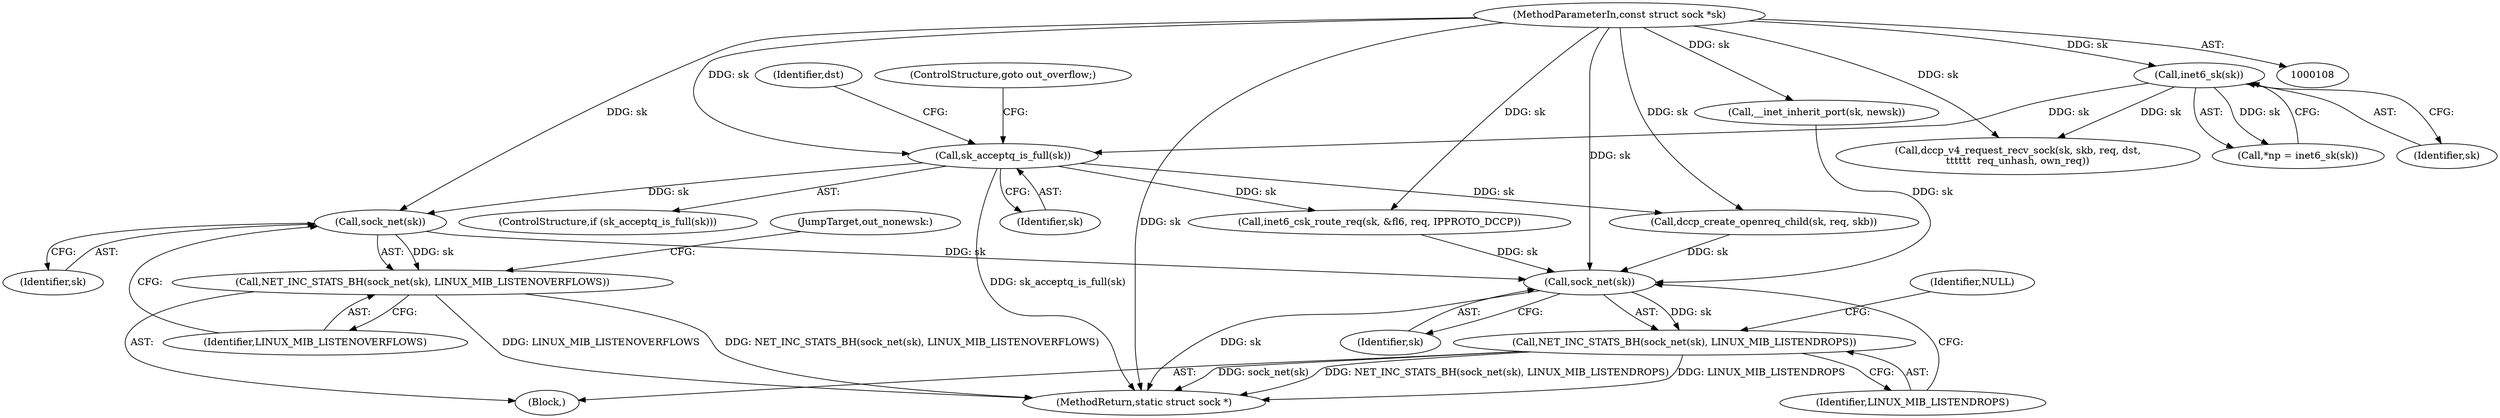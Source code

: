 digraph "0_linux_45f6fad84cc305103b28d73482b344d7f5b76f39_0@pointer" {
"1000494" [label="(Call,sock_net(sk))"];
"1000231" [label="(Call,sk_acceptq_is_full(sk))"];
"1000125" [label="(Call,inet6_sk(sk))"];
"1000109" [label="(MethodParameterIn,const struct sock *sk)"];
"1000493" [label="(Call,NET_INC_STATS_BH(sock_net(sk), LINUX_MIB_LISTENOVERFLOWS))"];
"1000502" [label="(Call,sock_net(sk))"];
"1000501" [label="(Call,NET_INC_STATS_BH(sock_net(sk), LINUX_MIB_LISTENDROPS))"];
"1000140" [label="(Call,dccp_v4_request_recv_sock(sk, skb, req, dst,\n\t\t\t\t\t\t  req_unhash, own_req))"];
"1000125" [label="(Call,inet6_sk(sk))"];
"1000236" [label="(Identifier,dst)"];
"1000233" [label="(ControlStructure,goto out_overflow;)"];
"1000109" [label="(MethodParameterIn,const struct sock *sk)"];
"1000496" [label="(Identifier,LINUX_MIB_LISTENOVERFLOWS)"];
"1000231" [label="(Call,sk_acceptq_is_full(sk))"];
"1000507" [label="(MethodReturn,static struct sock *)"];
"1000506" [label="(Identifier,NULL)"];
"1000504" [label="(Identifier,LINUX_MIB_LISTENDROPS)"];
"1000230" [label="(ControlStructure,if (sk_acceptq_is_full(sk)))"];
"1000501" [label="(Call,NET_INC_STATS_BH(sock_net(sk), LINUX_MIB_LISTENDROPS))"];
"1000502" [label="(Call,sock_net(sk))"];
"1000253" [label="(Call,dccp_create_openreq_child(sk, req, skb))"];
"1000494" [label="(Call,sock_net(sk))"];
"1000241" [label="(Call,inet6_csk_route_req(sk, &fl6, req, IPPROTO_DCCP))"];
"1000438" [label="(Call,__inet_inherit_port(sk, newsk))"];
"1000503" [label="(Identifier,sk)"];
"1000497" [label="(JumpTarget,out_nonewsk:)"];
"1000495" [label="(Identifier,sk)"];
"1000123" [label="(Call,*np = inet6_sk(sk))"];
"1000232" [label="(Identifier,sk)"];
"1000493" [label="(Call,NET_INC_STATS_BH(sock_net(sk), LINUX_MIB_LISTENOVERFLOWS))"];
"1000115" [label="(Block,)"];
"1000126" [label="(Identifier,sk)"];
"1000494" -> "1000493"  [label="AST: "];
"1000494" -> "1000495"  [label="CFG: "];
"1000495" -> "1000494"  [label="AST: "];
"1000496" -> "1000494"  [label="CFG: "];
"1000494" -> "1000493"  [label="DDG: sk"];
"1000231" -> "1000494"  [label="DDG: sk"];
"1000109" -> "1000494"  [label="DDG: sk"];
"1000494" -> "1000502"  [label="DDG: sk"];
"1000231" -> "1000230"  [label="AST: "];
"1000231" -> "1000232"  [label="CFG: "];
"1000232" -> "1000231"  [label="AST: "];
"1000233" -> "1000231"  [label="CFG: "];
"1000236" -> "1000231"  [label="CFG: "];
"1000231" -> "1000507"  [label="DDG: sk_acceptq_is_full(sk)"];
"1000125" -> "1000231"  [label="DDG: sk"];
"1000109" -> "1000231"  [label="DDG: sk"];
"1000231" -> "1000241"  [label="DDG: sk"];
"1000231" -> "1000253"  [label="DDG: sk"];
"1000125" -> "1000123"  [label="AST: "];
"1000125" -> "1000126"  [label="CFG: "];
"1000126" -> "1000125"  [label="AST: "];
"1000123" -> "1000125"  [label="CFG: "];
"1000125" -> "1000123"  [label="DDG: sk"];
"1000109" -> "1000125"  [label="DDG: sk"];
"1000125" -> "1000140"  [label="DDG: sk"];
"1000109" -> "1000108"  [label="AST: "];
"1000109" -> "1000507"  [label="DDG: sk"];
"1000109" -> "1000140"  [label="DDG: sk"];
"1000109" -> "1000241"  [label="DDG: sk"];
"1000109" -> "1000253"  [label="DDG: sk"];
"1000109" -> "1000438"  [label="DDG: sk"];
"1000109" -> "1000502"  [label="DDG: sk"];
"1000493" -> "1000115"  [label="AST: "];
"1000493" -> "1000496"  [label="CFG: "];
"1000496" -> "1000493"  [label="AST: "];
"1000497" -> "1000493"  [label="CFG: "];
"1000493" -> "1000507"  [label="DDG: LINUX_MIB_LISTENOVERFLOWS"];
"1000493" -> "1000507"  [label="DDG: NET_INC_STATS_BH(sock_net(sk), LINUX_MIB_LISTENOVERFLOWS)"];
"1000502" -> "1000501"  [label="AST: "];
"1000502" -> "1000503"  [label="CFG: "];
"1000503" -> "1000502"  [label="AST: "];
"1000504" -> "1000502"  [label="CFG: "];
"1000502" -> "1000507"  [label="DDG: sk"];
"1000502" -> "1000501"  [label="DDG: sk"];
"1000253" -> "1000502"  [label="DDG: sk"];
"1000241" -> "1000502"  [label="DDG: sk"];
"1000438" -> "1000502"  [label="DDG: sk"];
"1000501" -> "1000115"  [label="AST: "];
"1000501" -> "1000504"  [label="CFG: "];
"1000504" -> "1000501"  [label="AST: "];
"1000506" -> "1000501"  [label="CFG: "];
"1000501" -> "1000507"  [label="DDG: sock_net(sk)"];
"1000501" -> "1000507"  [label="DDG: NET_INC_STATS_BH(sock_net(sk), LINUX_MIB_LISTENDROPS)"];
"1000501" -> "1000507"  [label="DDG: LINUX_MIB_LISTENDROPS"];
}
